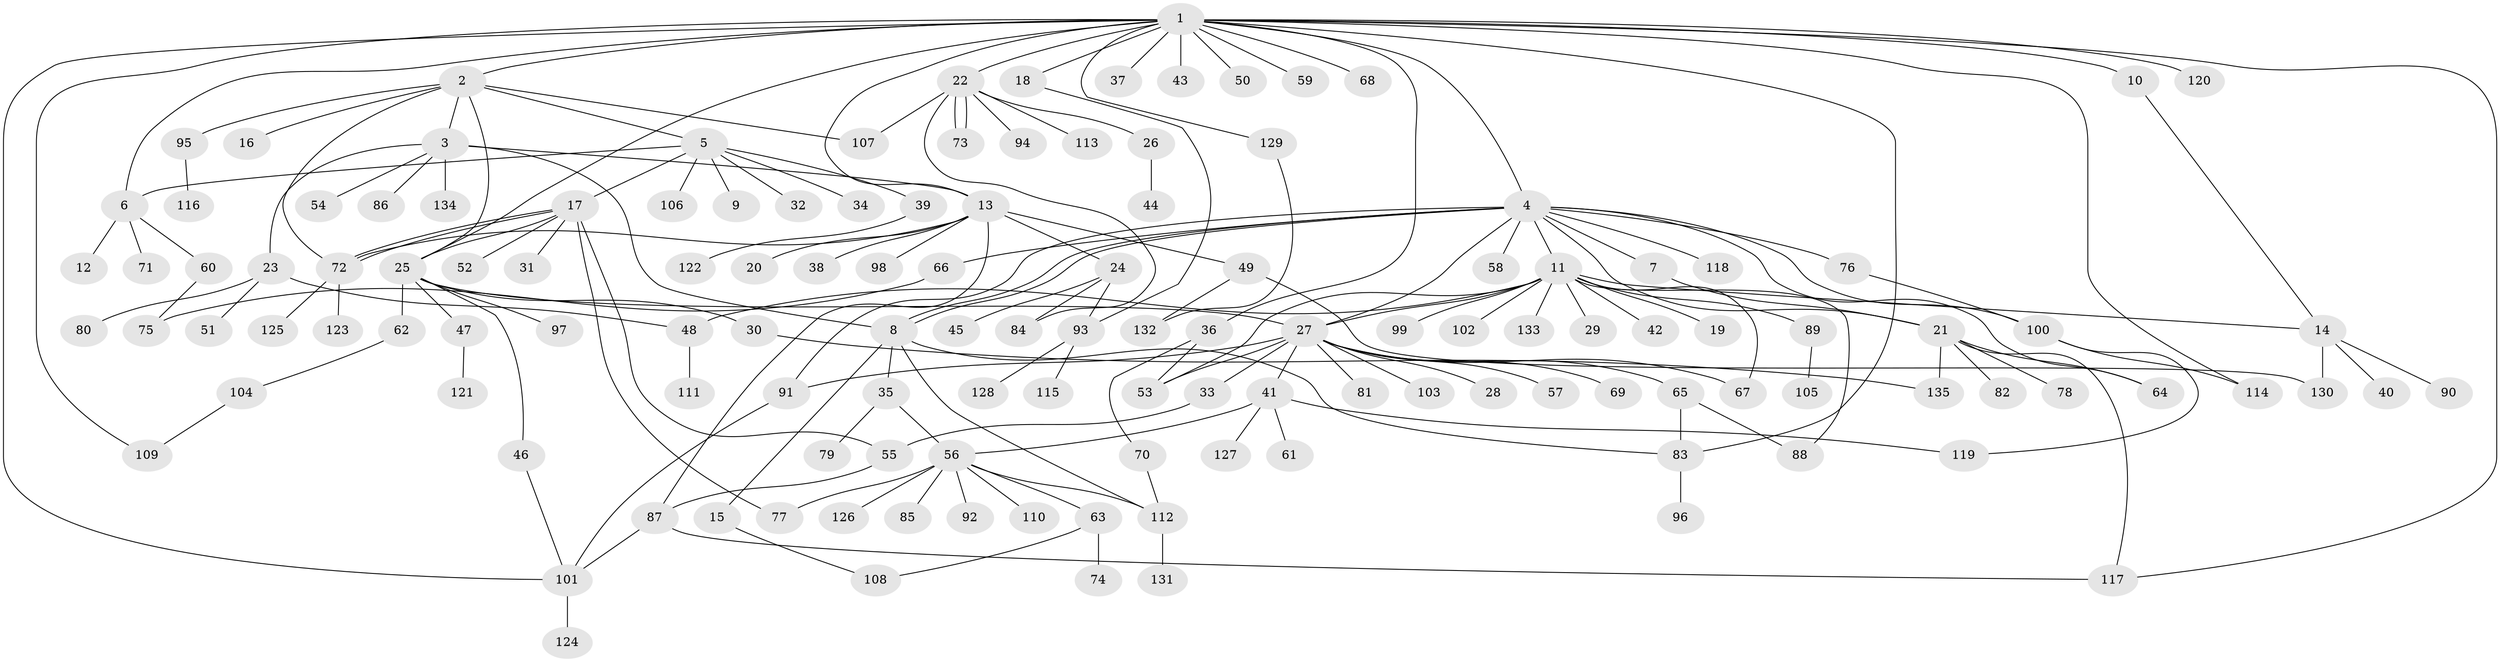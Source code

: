 // Generated by graph-tools (version 1.1) at 2025/49/03/09/25 03:49:48]
// undirected, 135 vertices, 180 edges
graph export_dot {
graph [start="1"]
  node [color=gray90,style=filled];
  1;
  2;
  3;
  4;
  5;
  6;
  7;
  8;
  9;
  10;
  11;
  12;
  13;
  14;
  15;
  16;
  17;
  18;
  19;
  20;
  21;
  22;
  23;
  24;
  25;
  26;
  27;
  28;
  29;
  30;
  31;
  32;
  33;
  34;
  35;
  36;
  37;
  38;
  39;
  40;
  41;
  42;
  43;
  44;
  45;
  46;
  47;
  48;
  49;
  50;
  51;
  52;
  53;
  54;
  55;
  56;
  57;
  58;
  59;
  60;
  61;
  62;
  63;
  64;
  65;
  66;
  67;
  68;
  69;
  70;
  71;
  72;
  73;
  74;
  75;
  76;
  77;
  78;
  79;
  80;
  81;
  82;
  83;
  84;
  85;
  86;
  87;
  88;
  89;
  90;
  91;
  92;
  93;
  94;
  95;
  96;
  97;
  98;
  99;
  100;
  101;
  102;
  103;
  104;
  105;
  106;
  107;
  108;
  109;
  110;
  111;
  112;
  113;
  114;
  115;
  116;
  117;
  118;
  119;
  120;
  121;
  122;
  123;
  124;
  125;
  126;
  127;
  128;
  129;
  130;
  131;
  132;
  133;
  134;
  135;
  1 -- 2;
  1 -- 4;
  1 -- 6;
  1 -- 10;
  1 -- 13;
  1 -- 18;
  1 -- 22;
  1 -- 25;
  1 -- 36;
  1 -- 37;
  1 -- 43;
  1 -- 50;
  1 -- 59;
  1 -- 68;
  1 -- 83;
  1 -- 101;
  1 -- 109;
  1 -- 114;
  1 -- 117;
  1 -- 120;
  1 -- 129;
  2 -- 3;
  2 -- 5;
  2 -- 16;
  2 -- 25;
  2 -- 72;
  2 -- 95;
  2 -- 107;
  3 -- 8;
  3 -- 13;
  3 -- 23;
  3 -- 54;
  3 -- 86;
  3 -- 134;
  4 -- 7;
  4 -- 8;
  4 -- 8;
  4 -- 11;
  4 -- 21;
  4 -- 27;
  4 -- 58;
  4 -- 64;
  4 -- 66;
  4 -- 76;
  4 -- 91;
  4 -- 100;
  4 -- 118;
  5 -- 6;
  5 -- 9;
  5 -- 17;
  5 -- 32;
  5 -- 34;
  5 -- 39;
  5 -- 106;
  6 -- 12;
  6 -- 60;
  6 -- 71;
  7 -- 21;
  8 -- 15;
  8 -- 35;
  8 -- 83;
  8 -- 112;
  10 -- 14;
  11 -- 14;
  11 -- 19;
  11 -- 27;
  11 -- 29;
  11 -- 42;
  11 -- 48;
  11 -- 53;
  11 -- 67;
  11 -- 88;
  11 -- 89;
  11 -- 99;
  11 -- 102;
  11 -- 133;
  13 -- 20;
  13 -- 24;
  13 -- 38;
  13 -- 49;
  13 -- 72;
  13 -- 87;
  13 -- 98;
  14 -- 40;
  14 -- 90;
  14 -- 130;
  15 -- 108;
  17 -- 25;
  17 -- 31;
  17 -- 52;
  17 -- 55;
  17 -- 72;
  17 -- 72;
  17 -- 77;
  18 -- 93;
  21 -- 64;
  21 -- 78;
  21 -- 82;
  21 -- 117;
  21 -- 135;
  22 -- 26;
  22 -- 73;
  22 -- 73;
  22 -- 84;
  22 -- 94;
  22 -- 107;
  22 -- 113;
  23 -- 48;
  23 -- 51;
  23 -- 80;
  24 -- 45;
  24 -- 84;
  24 -- 93;
  25 -- 27;
  25 -- 30;
  25 -- 46;
  25 -- 47;
  25 -- 62;
  25 -- 97;
  26 -- 44;
  27 -- 28;
  27 -- 33;
  27 -- 41;
  27 -- 53;
  27 -- 57;
  27 -- 65;
  27 -- 67;
  27 -- 69;
  27 -- 81;
  27 -- 91;
  27 -- 103;
  30 -- 135;
  33 -- 55;
  35 -- 56;
  35 -- 79;
  36 -- 53;
  36 -- 70;
  39 -- 122;
  41 -- 56;
  41 -- 61;
  41 -- 119;
  41 -- 127;
  46 -- 101;
  47 -- 121;
  48 -- 111;
  49 -- 130;
  49 -- 132;
  55 -- 87;
  56 -- 63;
  56 -- 77;
  56 -- 85;
  56 -- 92;
  56 -- 110;
  56 -- 112;
  56 -- 126;
  60 -- 75;
  62 -- 104;
  63 -- 74;
  63 -- 108;
  65 -- 83;
  65 -- 88;
  66 -- 75;
  70 -- 112;
  72 -- 123;
  72 -- 125;
  76 -- 100;
  83 -- 96;
  87 -- 101;
  87 -- 117;
  89 -- 105;
  91 -- 101;
  93 -- 115;
  93 -- 128;
  95 -- 116;
  100 -- 114;
  100 -- 119;
  101 -- 124;
  104 -- 109;
  112 -- 131;
  129 -- 132;
}
